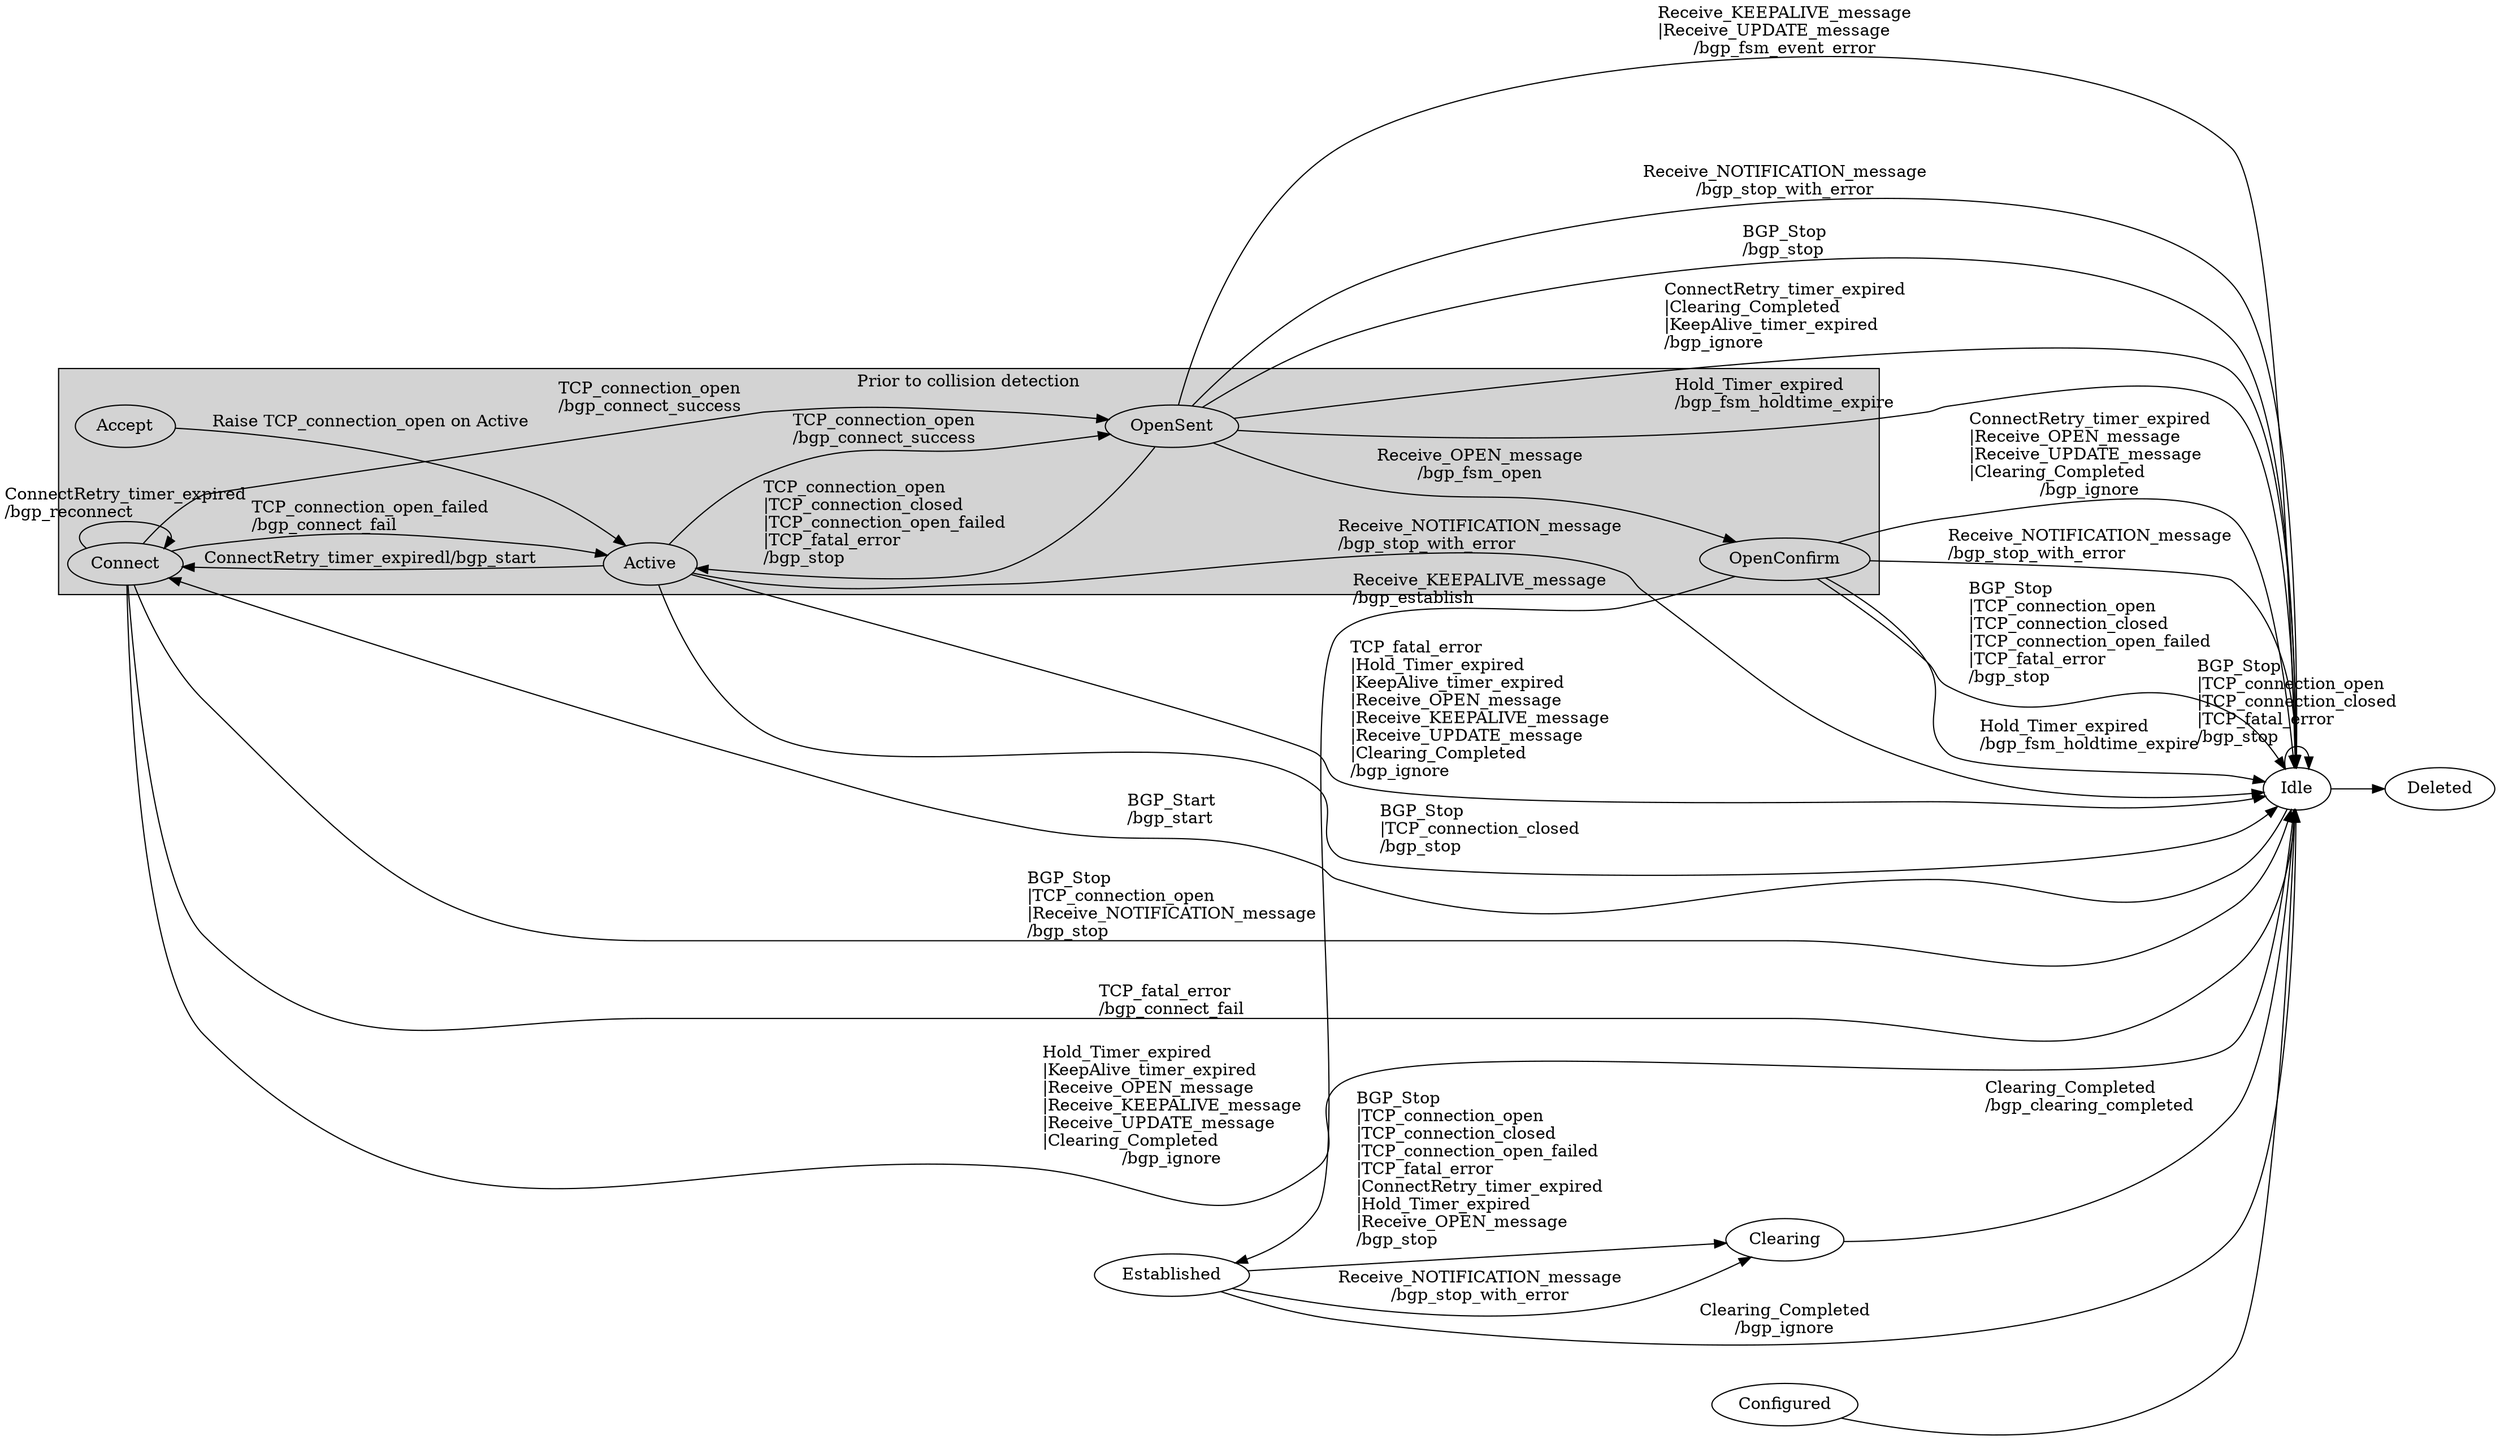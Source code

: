 digraph {
  rankdir=LR
  //concentrate=true
  nojustify="true"

  Idle
  Connect
  Active
  OpenSent
  OpenConfirm
  Established
  Clearing
  Idle -> Deleted
  Configured -> Idle
  
  Idle -> Connect [ label="BGP_Start\l/bgp_start\l" ]
  Idle -> Idle [ label="BGP_Stop\l|TCP_connection_open\l|TCP_connection_closed\l|TCP_fatal_error\l/bgp_stop\l"]

  Connect -> Connect [ label="ConnectRetry_timer_expired\l/bgp_reconnect\l" ]
  Connect -> Idle [ label="BGP_Stop\l|TCP_connection_open\l|Receive_NOTIFICATION_message\l/bgp_stop\l" ]
  Connect -> Idle [ label="TCP_fatal_error\l/bgp_connect_fail\l" ]
  Connect -> Idle [ label="Hold_Timer_expired\l|KeepAlive_timer_expired\l|Receive_OPEN_message\l|Receive_KEEPALIVE_message\l|Receive_UPDATE_message\l|Clearing_Completed\l/bgp_ignore"]
  Connect -> OpenSent [ label="TCP_connection_open\l/bgp_connect_success\l" ]
  Connect -> Active [ label="TCP_connection_open_failed\l/bgp_connect_fail\l" ]

  Active -> Idle [ label="BGP_Stop\l|TCP_connection_closed\l/bgp_stop\l" ]
  Active -> Idle [ label="Receive_NOTIFICATION_message\l/bgp_stop_with_error\l" ]
  Active -> Idle [ label="TCP_fatal_error\l|Hold_Timer_expired\l|KeepAlive_timer_expired\l|Receive_OPEN_message\l|Receive_KEEPALIVE_message\l|Receive_UPDATE_message\l|Clearing_Completed\l/bgp_ignore\l" ]
  Active -> OpenSent [ label="TCP_connection_open\l/bgp_connect_success\l" ]
  Active -> Connect [ label="ConnectRetry_timer_expiredl/bgp_start\l" ]

  Accept -> Active [ label="Raise TCP_connection_open on Active" ]

  OpenSent -> Idle [ label="BGP_Stop\l/bgp_stop\l" ]
  OpenSent -> Idle [ label="ConnectRetry_timer_expired\l|Clearing_Completed\l|KeepAlive_timer_expired\l/bgp_ignore\l" ]
  OpenSent -> Idle [ label="Hold_Timer_expired\l/bgp_fsm_holdtime_expire\l"]
  OpenSent -> Idle [ label="Receive_KEEPALIVE_message\l|Receive_UPDATE_message\l/bgp_fsm_event_error" ]
  OpenSent -> Idle [ label="Receive_NOTIFICATION_message\l/bgp_stop_with_error" ]
  OpenSent -> Active [ label="TCP_connection_open\l|TCP_connection_closed\l|TCP_connection_open_failed\l|TCP_fatal_error\l/bgp_stop\l"]
  OpenSent -> OpenConfirm [ label="Receive_OPEN_message\l/bgp_fsm_open" ]
  
  OpenConfirm -> Idle [ label="BGP_Stop\l|TCP_connection_open\l|TCP_connection_closed\l|TCP_connection_open_failed\l|TCP_fatal_error\l/bgp_stop\l"]
  OpenConfirm -> Idle [ label="Hold_Timer_expired\l/bgp_fsm_holdtime_expire" ]
  OpenConfirm -> Idle [ label="ConnectRetry_timer_expired\l|Receive_OPEN_message\l|Receive_UPDATE_message\l|Clearing_Completed\l/bgp_ignore"]
  OpenConfirm -> Idle [ label="Receive_NOTIFICATION_message\l/bgp_stop_with_error\l" ]
  OpenConfirm -> Established [ label="Receive_KEEPALIVE_message\l/bgp_establish\l" ]

  Established -> Clearing [ label="BGP_Stop\l|TCP_connection_open\l|TCP_connection_closed\l|TCP_connection_open_failed\l|TCP_fatal_error\l|ConnectRetry_timer_expired\l|Hold_Timer_expired\l|Receive_OPEN_message\l/bgp_stop\l"]
  Established -> Idle [ label="Clearing_Completed\l/bgp_ignore" ]
  Established -> Clearing [ label="Receive_NOTIFICATION_message\l/bgp_stop_with_error"] 
  
  Clearing -> Idle [ label="Clearing_Completed\l/bgp_clearing_completed" ]
  subgraph cluster_pre_collision_detect {
    label="Prior to collision detection"
    bgcolor=lightgray
    Connect Accept Active OpenSent OpenConfirm
  }

}